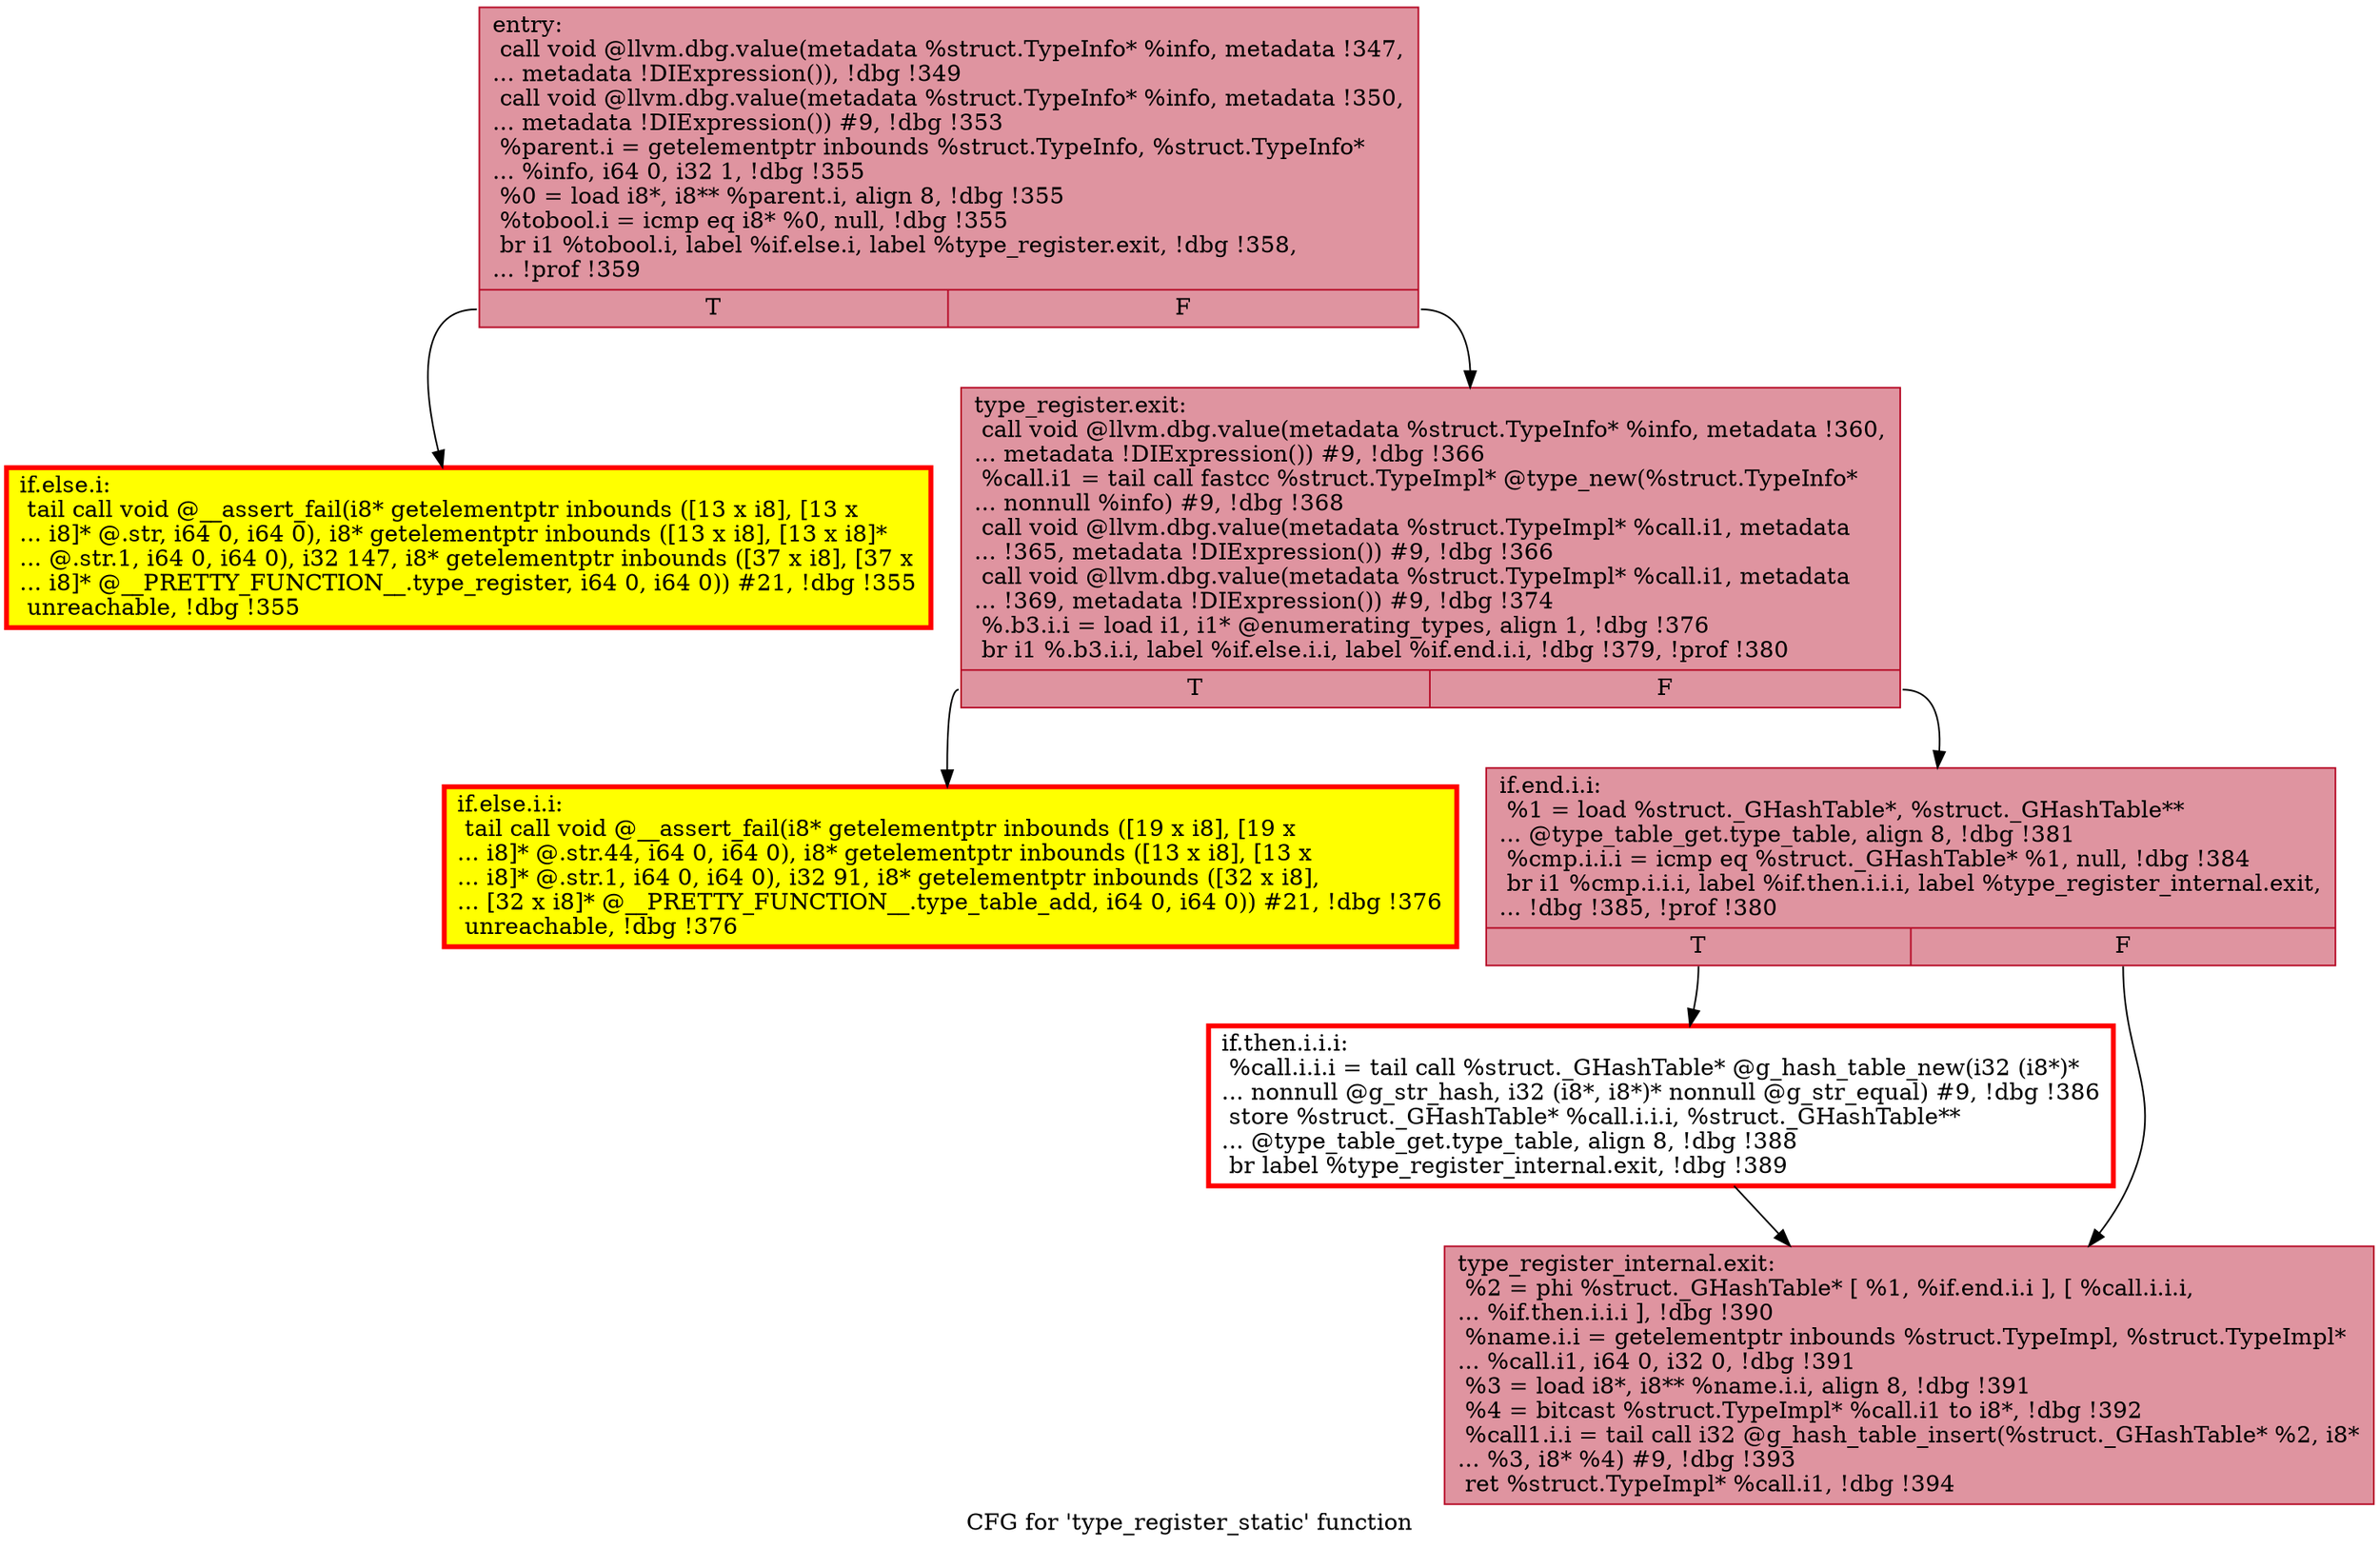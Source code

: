 digraph "CFG for 'type_register_static' function" {
	label="CFG for 'type_register_static' function";

	Node0x55ee224d2ef0 [shape=record,color="#b70d28ff", style=filled, fillcolor="#b70d2870",label="{entry:\l  call void @llvm.dbg.value(metadata %struct.TypeInfo* %info, metadata !347,\l... metadata !DIExpression()), !dbg !349\l  call void @llvm.dbg.value(metadata %struct.TypeInfo* %info, metadata !350,\l... metadata !DIExpression()) #9, !dbg !353\l  %parent.i = getelementptr inbounds %struct.TypeInfo, %struct.TypeInfo*\l... %info, i64 0, i32 1, !dbg !355\l  %0 = load i8*, i8** %parent.i, align 8, !dbg !355\l  %tobool.i = icmp eq i8* %0, null, !dbg !355\l  br i1 %tobool.i, label %if.else.i, label %type_register.exit, !dbg !358,\l... !prof !359\l|{<s0>T|<s1>F}}"];
	Node0x55ee224d2ef0:s0 -> Node0x55ee22799560;
	Node0x55ee224d2ef0:s1 -> Node0x55ee22632450;
	Node0x55ee22799560 [shape=record,penwidth=3.0, style="filled", color="red", fillcolor="yellow",label="{if.else.i:                                        \l  tail call void @__assert_fail(i8* getelementptr inbounds ([13 x i8], [13 x\l... i8]* @.str, i64 0, i64 0), i8* getelementptr inbounds ([13 x i8], [13 x i8]*\l... @.str.1, i64 0, i64 0), i32 147, i8* getelementptr inbounds ([37 x i8], [37 x\l... i8]* @__PRETTY_FUNCTION__.type_register, i64 0, i64 0)) #21, !dbg !355\l  unreachable, !dbg !355\l}"];
	Node0x55ee22632450 [shape=record,color="#b70d28ff", style=filled, fillcolor="#b70d2870",label="{type_register.exit:                               \l  call void @llvm.dbg.value(metadata %struct.TypeInfo* %info, metadata !360,\l... metadata !DIExpression()) #9, !dbg !366\l  %call.i1 = tail call fastcc %struct.TypeImpl* @type_new(%struct.TypeInfo*\l... nonnull %info) #9, !dbg !368\l  call void @llvm.dbg.value(metadata %struct.TypeImpl* %call.i1, metadata\l... !365, metadata !DIExpression()) #9, !dbg !366\l  call void @llvm.dbg.value(metadata %struct.TypeImpl* %call.i1, metadata\l... !369, metadata !DIExpression()) #9, !dbg !374\l  %.b3.i.i = load i1, i1* @enumerating_types, align 1, !dbg !376\l  br i1 %.b3.i.i, label %if.else.i.i, label %if.end.i.i, !dbg !379, !prof !380\l|{<s0>T|<s1>F}}"];
	Node0x55ee22632450:s0 -> Node0x55ee22689b00;
	Node0x55ee22632450:s1 -> Node0x55ee225c1920;
	Node0x55ee22689b00 [shape=record,penwidth=3.0, style="filled", color="red", fillcolor="yellow",label="{if.else.i.i:                                      \l  tail call void @__assert_fail(i8* getelementptr inbounds ([19 x i8], [19 x\l... i8]* @.str.44, i64 0, i64 0), i8* getelementptr inbounds ([13 x i8], [13 x\l... i8]* @.str.1, i64 0, i64 0), i32 91, i8* getelementptr inbounds ([32 x i8],\l... [32 x i8]* @__PRETTY_FUNCTION__.type_table_add, i64 0, i64 0)) #21, !dbg !376\l  unreachable, !dbg !376\l}"];
	Node0x55ee225c1920 [shape=record,color="#b70d28ff", style=filled, fillcolor="#b70d2870",label="{if.end.i.i:                                       \l  %1 = load %struct._GHashTable*, %struct._GHashTable**\l... @type_table_get.type_table, align 8, !dbg !381\l  %cmp.i.i.i = icmp eq %struct._GHashTable* %1, null, !dbg !384\l  br i1 %cmp.i.i.i, label %if.then.i.i.i, label %type_register_internal.exit,\l... !dbg !385, !prof !380\l|{<s0>T|<s1>F}}"];
	Node0x55ee225c1920:s0 -> Node0x55ee22685450;
	Node0x55ee225c1920:s1 -> Node0x55ee22882800;
	Node0x55ee22685450 [shape=record,penwidth=3.0, color="red",label="{if.then.i.i.i:                                    \l  %call.i.i.i = tail call %struct._GHashTable* @g_hash_table_new(i32 (i8*)*\l... nonnull @g_str_hash, i32 (i8*, i8*)* nonnull @g_str_equal) #9, !dbg !386\l  store %struct._GHashTable* %call.i.i.i, %struct._GHashTable**\l... @type_table_get.type_table, align 8, !dbg !388\l  br label %type_register_internal.exit, !dbg !389\l}"];
	Node0x55ee22685450 -> Node0x55ee22882800;
	Node0x55ee22882800 [shape=record,color="#b70d28ff", style=filled, fillcolor="#b70d2870",label="{type_register_internal.exit:                      \l  %2 = phi %struct._GHashTable* [ %1, %if.end.i.i ], [ %call.i.i.i,\l... %if.then.i.i.i ], !dbg !390\l  %name.i.i = getelementptr inbounds %struct.TypeImpl, %struct.TypeImpl*\l... %call.i1, i64 0, i32 0, !dbg !391\l  %3 = load i8*, i8** %name.i.i, align 8, !dbg !391\l  %4 = bitcast %struct.TypeImpl* %call.i1 to i8*, !dbg !392\l  %call1.i.i = tail call i32 @g_hash_table_insert(%struct._GHashTable* %2, i8*\l... %3, i8* %4) #9, !dbg !393\l  ret %struct.TypeImpl* %call.i1, !dbg !394\l}"];
}
